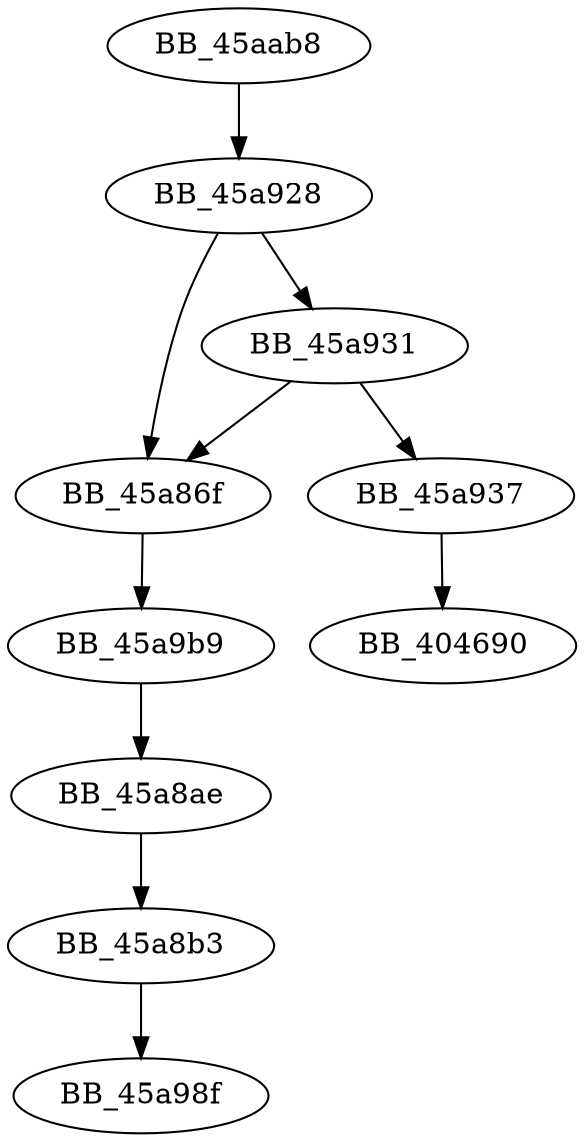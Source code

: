 DiGraph sub_45AAB8{
BB_45a86f->BB_45a9b9
BB_45a8ae->BB_45a8b3
BB_45a8b3->BB_45a98f
BB_45a928->BB_45a86f
BB_45a928->BB_45a931
BB_45a931->BB_45a86f
BB_45a931->BB_45a937
BB_45a937->BB_404690
BB_45a9b9->BB_45a8ae
BB_45aab8->BB_45a928
}
